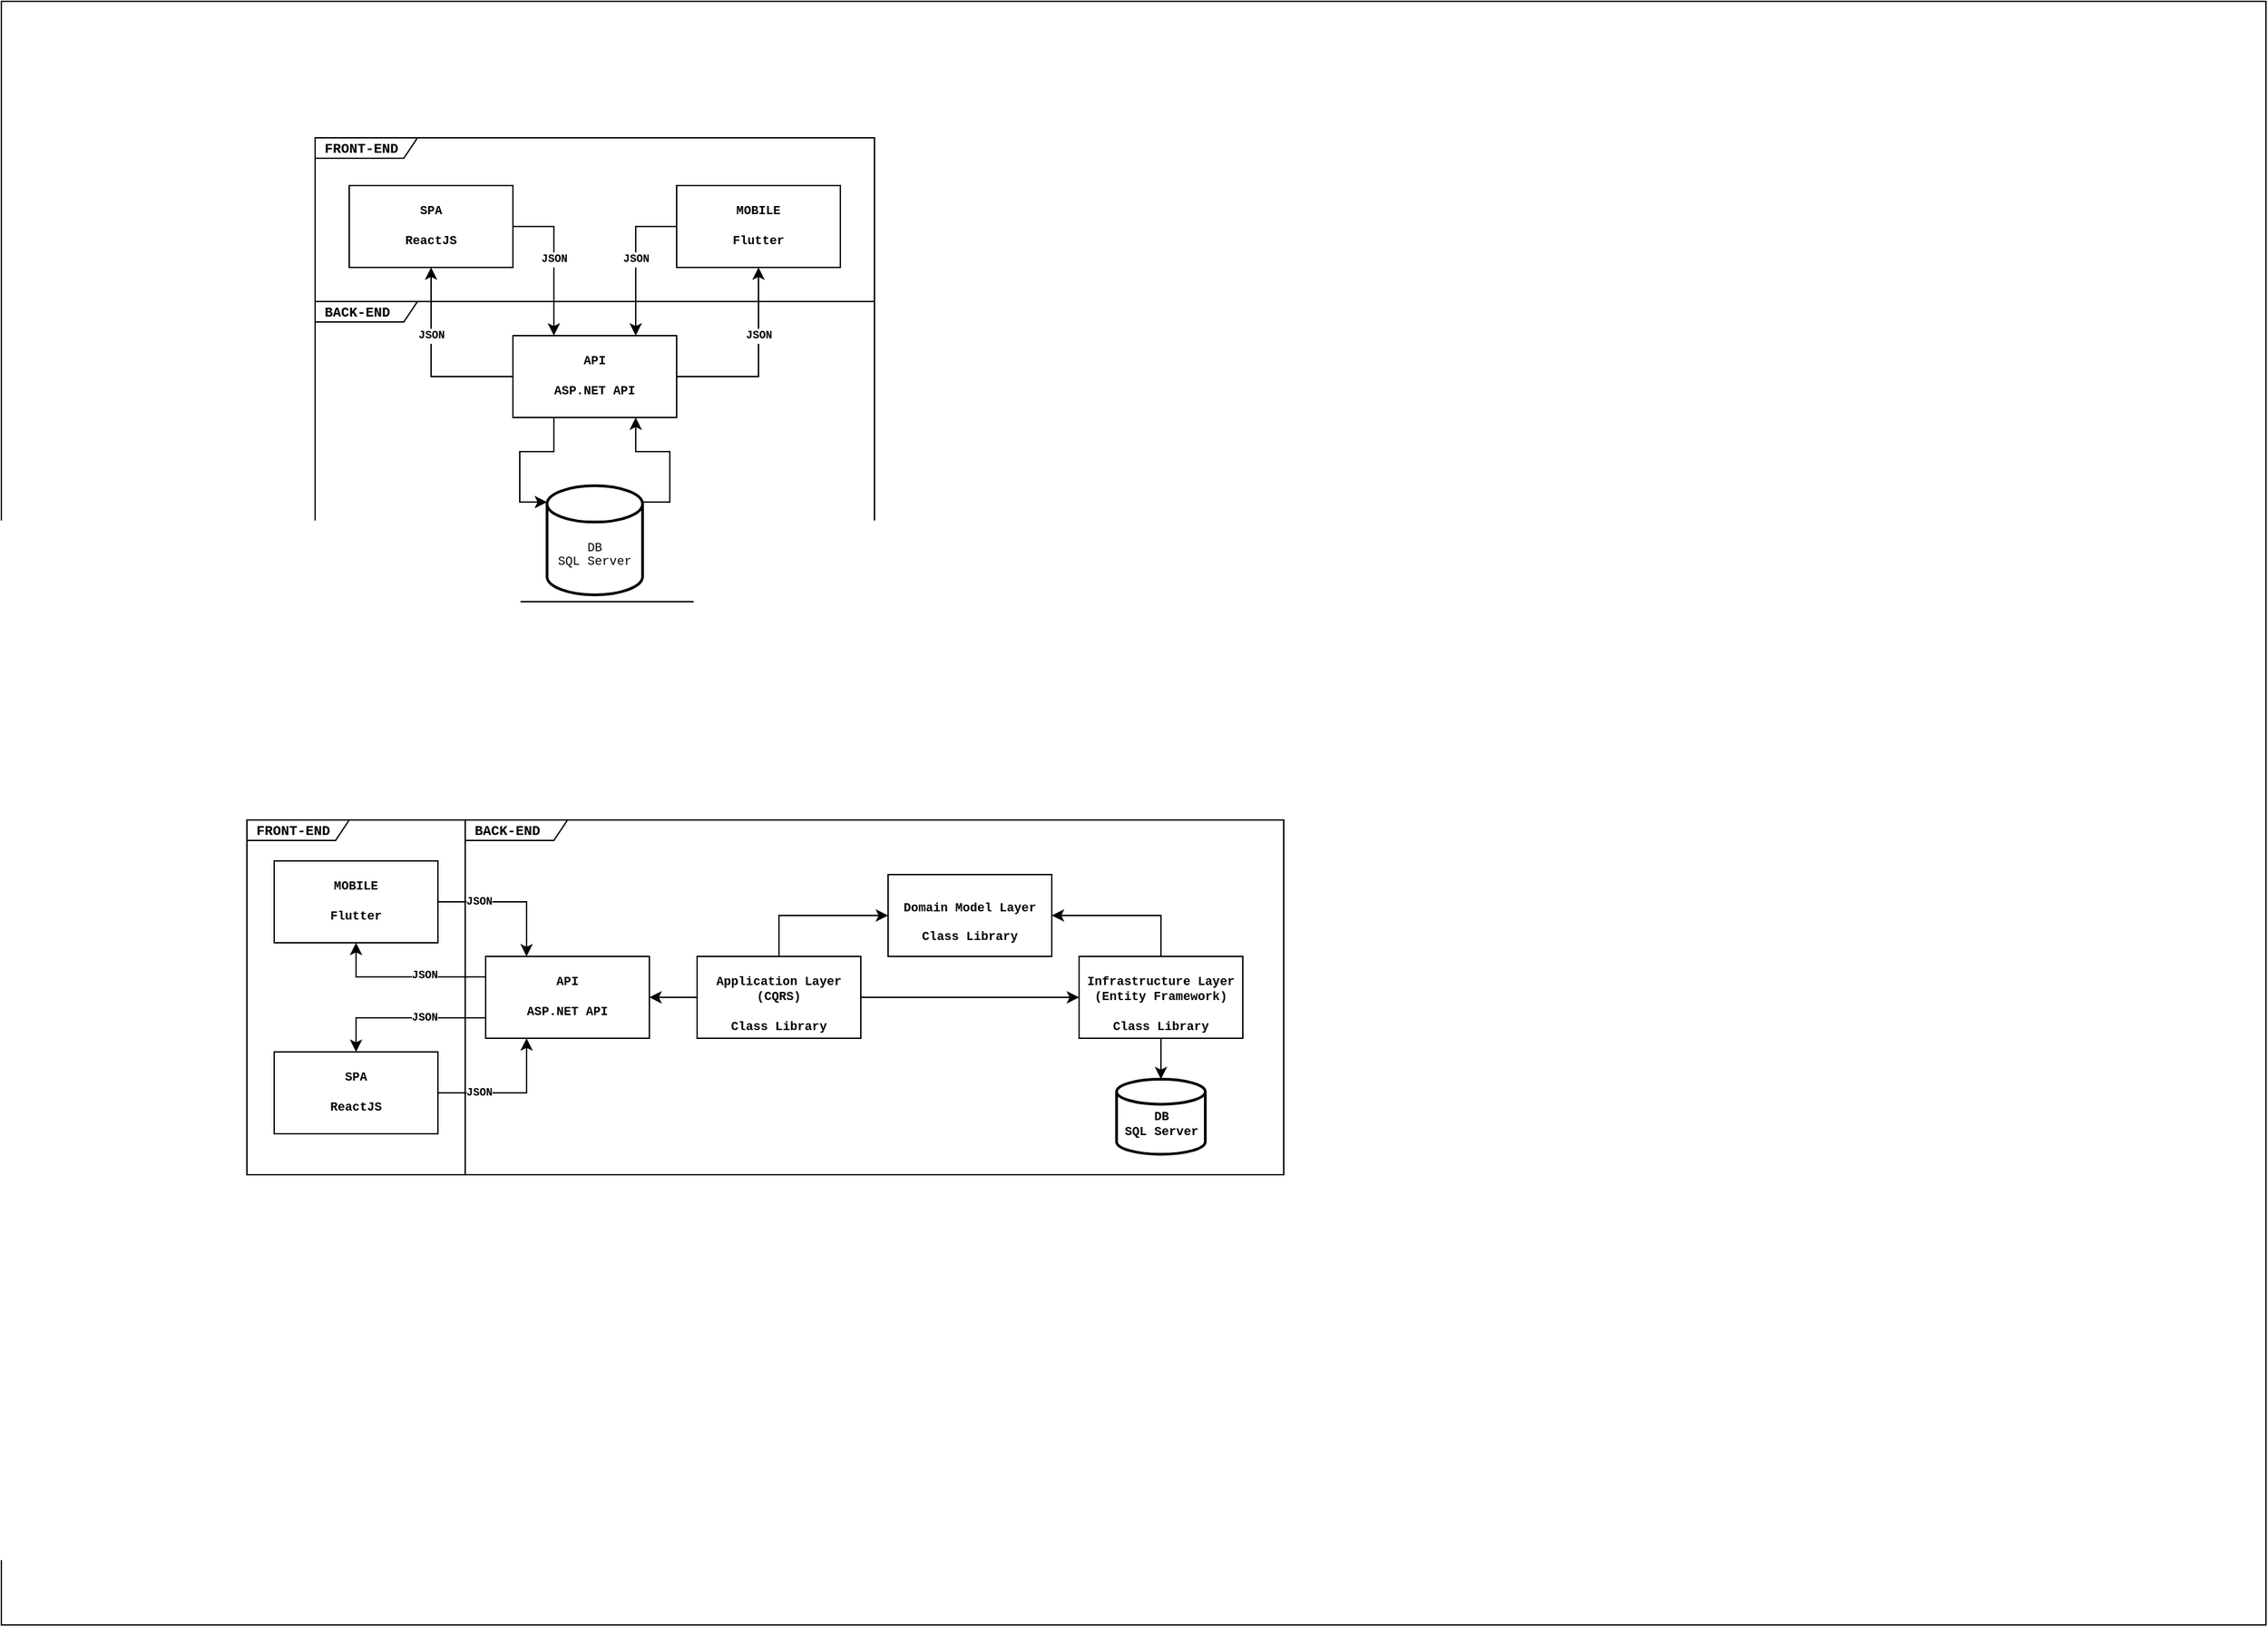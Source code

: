 <mxfile version="18.0.1" type="device"><diagram id="WD6jhExkbre8s1qCHnuJ" name="ARCHI"><mxGraphModel dx="861" dy="521" grid="1" gridSize="10" guides="1" tooltips="1" connect="1" arrows="1" fold="1" page="1" pageScale="1" pageWidth="850" pageHeight="1100" math="0" shadow="0"><root><mxCell id="0"/><mxCell id="1" parent="0"/><mxCell id="1n6aQqxba6xcv17BUhlT-20" value="" style="rounded=0;whiteSpace=wrap;html=1;fontFamily=Courier New;fontSize=8;" parent="1" vertex="1"><mxGeometry y="20" width="1660" height="1190" as="geometry"/></mxCell><mxCell id="1n6aQqxba6xcv17BUhlT-15" value="BACK-END" style="shape=umlFrame;tabPosition=left;html=1;boundedLbl=1;labelInHeader=1;width=75;height=15;swimlaneFillColor=#ffffff;align=left;spacingLeft=5;fontFamily=Courier New;fontSize=10;fontStyle=1" parent="1" vertex="1"><mxGeometry x="230" y="240" width="410" height="220" as="geometry"/></mxCell><mxCell id="1n6aQqxba6xcv17BUhlT-14" value="FRONT-END" style="shape=umlFrame;tabPosition=left;html=1;boundedLbl=1;labelInHeader=1;width=75;height=15;swimlaneFillColor=#ffffff;align=left;spacingLeft=5;fontFamily=Courier New;fontSize=10;fontStyle=1" parent="1" vertex="1"><mxGeometry x="230" y="120" width="410" height="120" as="geometry"/></mxCell><mxCell id="1n6aQqxba6xcv17BUhlT-10" style="edgeStyle=orthogonalEdgeStyle;rounded=0;orthogonalLoop=1;jettySize=auto;html=1;exitX=1;exitY=0.15;exitDx=0;exitDy=0;exitPerimeter=0;entryX=0.75;entryY=1;entryDx=0;entryDy=0;fontFamily=Courier New;fontSize=9;" parent="1" source="1n6aQqxba6xcv17BUhlT-1" target="1n6aQqxba6xcv17BUhlT-2" edge="1"><mxGeometry relative="1" as="geometry"/></mxCell><mxCell id="1n6aQqxba6xcv17BUhlT-1" value="&lt;br&gt;&lt;br&gt;DB&lt;br style=&quot;font-size: 9px;&quot;&gt;SQL Server" style="strokeWidth=2;html=1;shape=mxgraph.flowchart.database;whiteSpace=wrap;fontFamily=Courier New;fontStyle=0;fontSize=9;" parent="1" vertex="1"><mxGeometry x="400" y="375" width="70" height="80" as="geometry"/></mxCell><mxCell id="1n6aQqxba6xcv17BUhlT-6" style="edgeStyle=orthogonalEdgeStyle;rounded=0;orthogonalLoop=1;jettySize=auto;html=1;exitX=0;exitY=0.5;exitDx=0;exitDy=0;entryX=0.5;entryY=1;entryDx=0;entryDy=0;fontFamily=Courier New;fontSize=9;" parent="1" source="1n6aQqxba6xcv17BUhlT-2" target="1n6aQqxba6xcv17BUhlT-3" edge="1"><mxGeometry relative="1" as="geometry"/></mxCell><mxCell id="1n6aQqxba6xcv17BUhlT-8" style="edgeStyle=orthogonalEdgeStyle;rounded=0;orthogonalLoop=1;jettySize=auto;html=1;exitX=1;exitY=0.5;exitDx=0;exitDy=0;entryX=0.5;entryY=1;entryDx=0;entryDy=0;fontFamily=Courier New;fontSize=9;" parent="1" source="1n6aQqxba6xcv17BUhlT-2" target="1n6aQqxba6xcv17BUhlT-4" edge="1"><mxGeometry relative="1" as="geometry"/></mxCell><mxCell id="1n6aQqxba6xcv17BUhlT-12" style="edgeStyle=orthogonalEdgeStyle;rounded=0;orthogonalLoop=1;jettySize=auto;html=1;exitX=0.25;exitY=1;exitDx=0;exitDy=0;entryX=0;entryY=0.15;entryDx=0;entryDy=0;entryPerimeter=0;fontFamily=Courier New;fontSize=9;" parent="1" source="1n6aQqxba6xcv17BUhlT-2" target="1n6aQqxba6xcv17BUhlT-1" edge="1"><mxGeometry relative="1" as="geometry"/></mxCell><mxCell id="1n6aQqxba6xcv17BUhlT-2" value="&lt;b&gt;API&lt;br&gt;&lt;br&gt;ASP.NET API&lt;br&gt;&lt;/b&gt;" style="rounded=0;whiteSpace=wrap;html=1;fontFamily=Courier New;fontSize=9;fontStyle=0" parent="1" vertex="1"><mxGeometry x="375" y="265" width="120" height="60" as="geometry"/></mxCell><mxCell id="1n6aQqxba6xcv17BUhlT-5" style="edgeStyle=orthogonalEdgeStyle;rounded=0;orthogonalLoop=1;jettySize=auto;html=1;exitX=1;exitY=0.5;exitDx=0;exitDy=0;entryX=0.25;entryY=0;entryDx=0;entryDy=0;fontFamily=Courier New;fontSize=9;" parent="1" source="1n6aQqxba6xcv17BUhlT-3" target="1n6aQqxba6xcv17BUhlT-2" edge="1"><mxGeometry relative="1" as="geometry"/></mxCell><mxCell id="1n6aQqxba6xcv17BUhlT-3" value="&lt;b&gt;SPA&lt;br&gt;&lt;br&gt;ReactJS&lt;br&gt;&lt;/b&gt;" style="rounded=0;whiteSpace=wrap;html=1;fontFamily=Courier New;fontSize=9;fontStyle=0" parent="1" vertex="1"><mxGeometry x="255" y="155" width="120" height="60" as="geometry"/></mxCell><mxCell id="1n6aQqxba6xcv17BUhlT-7" style="edgeStyle=orthogonalEdgeStyle;rounded=0;orthogonalLoop=1;jettySize=auto;html=1;exitX=0;exitY=0.5;exitDx=0;exitDy=0;entryX=0.75;entryY=0;entryDx=0;entryDy=0;fontFamily=Courier New;fontSize=9;" parent="1" source="1n6aQqxba6xcv17BUhlT-4" target="1n6aQqxba6xcv17BUhlT-2" edge="1"><mxGeometry relative="1" as="geometry"/></mxCell><mxCell id="1n6aQqxba6xcv17BUhlT-16" value="&lt;b&gt;&lt;font style=&quot;font-size: 8px;&quot;&gt;JSON&lt;/font&gt;&lt;/b&gt;" style="edgeLabel;html=1;align=center;verticalAlign=middle;resizable=0;points=[];fontSize=9;fontFamily=Courier New;" parent="1n6aQqxba6xcv17BUhlT-7" vertex="1" connectable="0"><mxGeometry x="-0.015" relative="1" as="geometry"><mxPoint as="offset"/></mxGeometry></mxCell><mxCell id="1n6aQqxba6xcv17BUhlT-4" value="&lt;b&gt;MOBILE&lt;br&gt;&lt;br&gt;Flutter&lt;br&gt;&lt;/b&gt;" style="rounded=0;whiteSpace=wrap;html=1;fontFamily=Courier New;fontSize=9;fontStyle=0" parent="1" vertex="1"><mxGeometry x="495" y="155" width="120" height="60" as="geometry"/></mxCell><mxCell id="1n6aQqxba6xcv17BUhlT-17" value="&lt;b&gt;&lt;font style=&quot;font-size: 8px;&quot;&gt;JSON&lt;/font&gt;&lt;/b&gt;" style="edgeLabel;html=1;align=center;verticalAlign=middle;resizable=0;points=[];fontSize=9;fontFamily=Courier New;" parent="1" vertex="1" connectable="0"><mxGeometry x="555" y="265" as="geometry"/></mxCell><mxCell id="1n6aQqxba6xcv17BUhlT-18" value="&lt;b&gt;&lt;font style=&quot;font-size: 8px;&quot;&gt;JSON&lt;/font&gt;&lt;/b&gt;" style="edgeLabel;html=1;align=center;verticalAlign=middle;resizable=0;points=[];fontSize=9;fontFamily=Courier New;" parent="1" vertex="1" connectable="0"><mxGeometry x="405" y="209" as="geometry"/></mxCell><mxCell id="1n6aQqxba6xcv17BUhlT-19" value="&lt;b&gt;&lt;font style=&quot;font-size: 8px;&quot;&gt;JSON&lt;/font&gt;&lt;/b&gt;" style="edgeLabel;html=1;align=center;verticalAlign=middle;resizable=0;points=[];fontSize=9;fontFamily=Courier New;" parent="1" vertex="1" connectable="0"><mxGeometry x="315" y="265" as="geometry"/></mxCell><mxCell id="M42y_Xtxje2jKj_cgzBw-1" value="BACK-END" style="shape=umlFrame;tabPosition=left;html=1;boundedLbl=1;labelInHeader=1;width=75;height=15;swimlaneFillColor=#ffffff;align=left;spacingLeft=5;fontFamily=Courier New;fontSize=10;fontStyle=1" vertex="1" parent="1"><mxGeometry x="340" y="620" width="600" height="260" as="geometry"/></mxCell><mxCell id="M42y_Xtxje2jKj_cgzBw-2" value="FRONT-END" style="shape=umlFrame;tabPosition=left;html=1;boundedLbl=1;labelInHeader=1;width=75;height=15;swimlaneFillColor=#ffffff;align=left;spacingLeft=5;fontFamily=Courier New;fontSize=10;fontStyle=1" vertex="1" parent="1"><mxGeometry x="180" y="620" width="160" height="260" as="geometry"/></mxCell><mxCell id="M42y_Xtxje2jKj_cgzBw-24" style="edgeStyle=orthogonalEdgeStyle;rounded=0;orthogonalLoop=1;jettySize=auto;html=1;exitX=0;exitY=0.25;exitDx=0;exitDy=0;entryX=0.5;entryY=1;entryDx=0;entryDy=0;" edge="1" parent="1" source="M42y_Xtxje2jKj_cgzBw-8" target="M42y_Xtxje2jKj_cgzBw-13"><mxGeometry relative="1" as="geometry"/></mxCell><mxCell id="M42y_Xtxje2jKj_cgzBw-25" style="edgeStyle=orthogonalEdgeStyle;rounded=0;orthogonalLoop=1;jettySize=auto;html=1;exitX=0;exitY=0.75;exitDx=0;exitDy=0;entryX=0.5;entryY=0;entryDx=0;entryDy=0;" edge="1" parent="1" source="M42y_Xtxje2jKj_cgzBw-8" target="M42y_Xtxje2jKj_cgzBw-10"><mxGeometry relative="1" as="geometry"/></mxCell><mxCell id="M42y_Xtxje2jKj_cgzBw-8" value="&lt;b&gt;API&lt;br&gt;&lt;br&gt;ASP.NET API&lt;br&gt;&lt;/b&gt;" style="rounded=0;whiteSpace=wrap;html=1;fontFamily=Courier New;fontSize=9;fontStyle=0" vertex="1" parent="1"><mxGeometry x="355" y="720" width="120" height="60" as="geometry"/></mxCell><mxCell id="M42y_Xtxje2jKj_cgzBw-27" style="edgeStyle=orthogonalEdgeStyle;rounded=0;orthogonalLoop=1;jettySize=auto;html=1;exitX=1;exitY=0.5;exitDx=0;exitDy=0;entryX=0.25;entryY=1;entryDx=0;entryDy=0;" edge="1" parent="1" source="M42y_Xtxje2jKj_cgzBw-10" target="M42y_Xtxje2jKj_cgzBw-8"><mxGeometry relative="1" as="geometry"/></mxCell><mxCell id="M42y_Xtxje2jKj_cgzBw-10" value="&lt;b&gt;SPA&lt;br&gt;&lt;br&gt;ReactJS&lt;br&gt;&lt;/b&gt;" style="rounded=0;whiteSpace=wrap;html=1;fontFamily=Courier New;fontSize=9;fontStyle=0" vertex="1" parent="1"><mxGeometry x="200" y="790" width="120" height="60" as="geometry"/></mxCell><mxCell id="M42y_Xtxje2jKj_cgzBw-26" style="edgeStyle=orthogonalEdgeStyle;rounded=0;orthogonalLoop=1;jettySize=auto;html=1;exitX=1;exitY=0.5;exitDx=0;exitDy=0;entryX=0.25;entryY=0;entryDx=0;entryDy=0;" edge="1" parent="1" source="M42y_Xtxje2jKj_cgzBw-13" target="M42y_Xtxje2jKj_cgzBw-8"><mxGeometry relative="1" as="geometry"/></mxCell><mxCell id="M42y_Xtxje2jKj_cgzBw-13" value="&lt;b&gt;MOBILE&lt;br&gt;&lt;br&gt;Flutter&lt;br&gt;&lt;/b&gt;" style="rounded=0;whiteSpace=wrap;html=1;fontFamily=Courier New;fontSize=9;fontStyle=0" vertex="1" parent="1"><mxGeometry x="200" y="650" width="120" height="60" as="geometry"/></mxCell><mxCell id="M42y_Xtxje2jKj_cgzBw-37" style="edgeStyle=orthogonalEdgeStyle;rounded=0;orthogonalLoop=1;jettySize=auto;html=1;exitX=0;exitY=0.5;exitDx=0;exitDy=0;" edge="1" parent="1" source="M42y_Xtxje2jKj_cgzBw-17" target="M42y_Xtxje2jKj_cgzBw-8"><mxGeometry relative="1" as="geometry"/></mxCell><mxCell id="M42y_Xtxje2jKj_cgzBw-40" style="edgeStyle=orthogonalEdgeStyle;rounded=0;orthogonalLoop=1;jettySize=auto;html=1;exitX=0.5;exitY=0;exitDx=0;exitDy=0;entryX=0;entryY=0.5;entryDx=0;entryDy=0;" edge="1" parent="1" source="M42y_Xtxje2jKj_cgzBw-17" target="M42y_Xtxje2jKj_cgzBw-19"><mxGeometry relative="1" as="geometry"/></mxCell><mxCell id="M42y_Xtxje2jKj_cgzBw-41" style="edgeStyle=orthogonalEdgeStyle;rounded=0;orthogonalLoop=1;jettySize=auto;html=1;exitX=1;exitY=0.5;exitDx=0;exitDy=0;entryX=0;entryY=0.5;entryDx=0;entryDy=0;" edge="1" parent="1" source="M42y_Xtxje2jKj_cgzBw-17" target="M42y_Xtxje2jKj_cgzBw-18"><mxGeometry relative="1" as="geometry"/></mxCell><mxCell id="M42y_Xtxje2jKj_cgzBw-17" value="&lt;b&gt;&lt;br&gt;Application Layer (CQRS)&lt;br&gt;&lt;br&gt;Class Library&lt;br&gt;&lt;/b&gt;" style="rounded=0;whiteSpace=wrap;html=1;fontFamily=Courier New;fontSize=9;fontStyle=0" vertex="1" parent="1"><mxGeometry x="510" y="720" width="120" height="60" as="geometry"/></mxCell><mxCell id="M42y_Xtxje2jKj_cgzBw-39" style="edgeStyle=orthogonalEdgeStyle;rounded=0;orthogonalLoop=1;jettySize=auto;html=1;exitX=0.5;exitY=0;exitDx=0;exitDy=0;entryX=1;entryY=0.5;entryDx=0;entryDy=0;" edge="1" parent="1" source="M42y_Xtxje2jKj_cgzBw-18" target="M42y_Xtxje2jKj_cgzBw-19"><mxGeometry relative="1" as="geometry"/></mxCell><mxCell id="M42y_Xtxje2jKj_cgzBw-43" style="edgeStyle=orthogonalEdgeStyle;rounded=0;orthogonalLoop=1;jettySize=auto;html=1;exitX=0.5;exitY=1;exitDx=0;exitDy=0;entryX=0.5;entryY=0;entryDx=0;entryDy=0;entryPerimeter=0;" edge="1" parent="1" source="M42y_Xtxje2jKj_cgzBw-18" target="M42y_Xtxje2jKj_cgzBw-42"><mxGeometry relative="1" as="geometry"/></mxCell><mxCell id="M42y_Xtxje2jKj_cgzBw-18" value="&lt;b&gt;&lt;br&gt;Infrastructure Layer&lt;br&gt;(Entity Framework)&lt;br&gt;&lt;br&gt;&lt;/b&gt;&lt;b&gt;Class Library&lt;/b&gt;&lt;b&gt;&lt;br&gt;&lt;/b&gt;" style="rounded=0;whiteSpace=wrap;html=1;fontFamily=Courier New;fontSize=9;fontStyle=0" vertex="1" parent="1"><mxGeometry x="790" y="720" width="120" height="60" as="geometry"/></mxCell><mxCell id="M42y_Xtxje2jKj_cgzBw-19" value="&lt;b&gt;&lt;br&gt;Domain Model Layer&lt;br&gt;&lt;br&gt;&lt;/b&gt;&lt;b&gt;Class Library&lt;/b&gt;&lt;b&gt;&lt;br&gt;&lt;/b&gt;" style="rounded=0;whiteSpace=wrap;html=1;fontFamily=Courier New;fontSize=9;fontStyle=0" vertex="1" parent="1"><mxGeometry x="650" y="660" width="120" height="60" as="geometry"/></mxCell><mxCell id="M42y_Xtxje2jKj_cgzBw-31" value="&lt;b&gt;&lt;font style=&quot;font-size: 8px;&quot;&gt;JSON&lt;/font&gt;&lt;/b&gt;" style="edgeLabel;html=1;align=center;verticalAlign=middle;resizable=0;points=[];fontSize=9;fontFamily=Courier New;" vertex="1" connectable="0" parent="1"><mxGeometry x="350" y="680" as="geometry"/></mxCell><mxCell id="M42y_Xtxje2jKj_cgzBw-32" value="&lt;b&gt;&lt;font style=&quot;font-size: 8px;&quot;&gt;JSON&lt;/font&gt;&lt;/b&gt;" style="edgeLabel;html=1;align=center;verticalAlign=middle;resizable=0;points=[];fontSize=9;fontFamily=Courier New;" vertex="1" connectable="0" parent="1"><mxGeometry x="350" y="820" as="geometry"/></mxCell><mxCell id="M42y_Xtxje2jKj_cgzBw-33" value="&lt;b&gt;&lt;font style=&quot;font-size: 8px;&quot;&gt;JSON&lt;/font&gt;&lt;/b&gt;" style="edgeLabel;html=1;align=center;verticalAlign=middle;resizable=0;points=[];fontSize=9;fontFamily=Courier New;" vertex="1" connectable="0" parent="1"><mxGeometry x="310" y="734" as="geometry"/></mxCell><mxCell id="M42y_Xtxje2jKj_cgzBw-34" value="&lt;b&gt;&lt;font style=&quot;font-size: 8px;&quot;&gt;JSON&lt;/font&gt;&lt;/b&gt;" style="edgeLabel;html=1;align=center;verticalAlign=middle;resizable=0;points=[];fontSize=9;fontFamily=Courier New;" vertex="1" connectable="0" parent="1"><mxGeometry x="310" y="765" as="geometry"/></mxCell><mxCell id="M42y_Xtxje2jKj_cgzBw-42" value="&lt;b&gt;&lt;br&gt;DB&lt;br style=&quot;font-size: 9px;&quot;&gt;SQL Server&lt;/b&gt;" style="strokeWidth=2;html=1;shape=mxgraph.flowchart.database;whiteSpace=wrap;fontFamily=Courier New;fontStyle=0;fontSize=9;" vertex="1" parent="1"><mxGeometry x="817.5" y="810" width="65" height="55" as="geometry"/></mxCell></root></mxGraphModel></diagram></mxfile>
